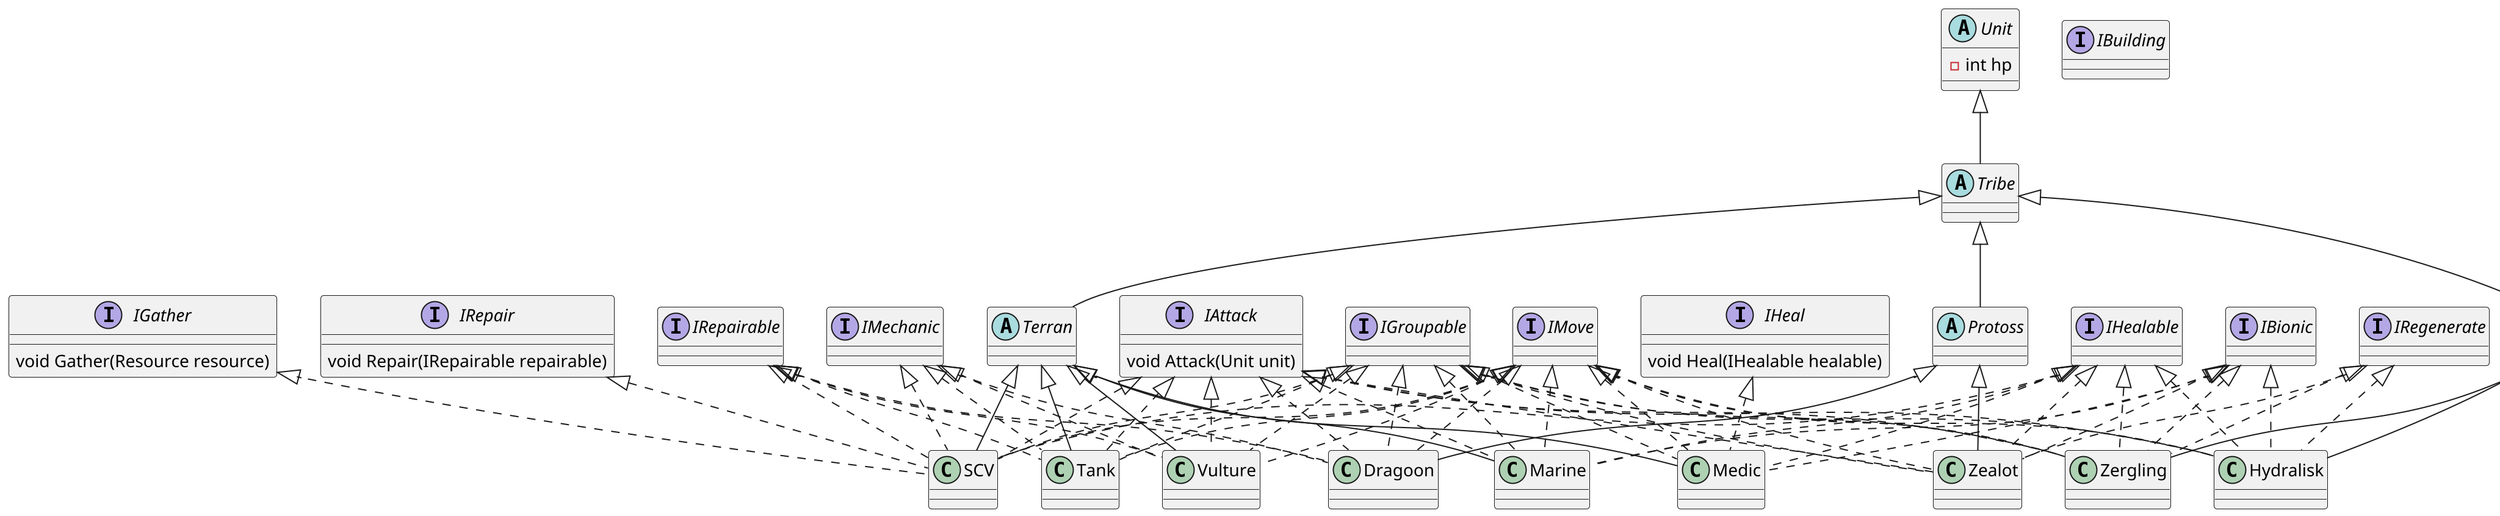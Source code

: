 @startuml
'https://plantuml.com/class-diagram

'abstract class AbstractList
'abstract AbstractCollection
'interface List
'interface Collection
'
'List <|-- AbstractList
'Collection <|-- AbstractCollection
'
'Collection <|- List
'AbstractCollection <|- AbstractList
'AbstractList <|-- ArrayList
'
'class ArrayList {
'Object[] elementData
'size()
'}
'
'enum TimeUnit {
'DAYS
'HOURS
'MINUTES
'}

scale 2

abstract class Unit {
    - int hp
}

abstract class Tribe extends Unit {
}

abstract class Terran extends Tribe {
}

abstract class Zerg extends Tribe {
}

abstract class Protoss extends Tribe {
}

class Marine extends Terran implements IMove, IAttack, IGroupable, IHealable, IBionic {
}
class Medic extends Terran implements IMove, IGroupable, IHeal, IHealable, IBionic {
}
class SCV extends Terran implements IMove, IAttack, IGather, IGroupable, IHealable, IRepair, IRepairable, IMechanic {
}
class Vulture extends Terran implements IMove, IAttack, IGroupable, IRepairable, IMechanic {
}
class Tank extends Terran implements IMove, IAttack, IGroupable, IRepairable, IMechanic {
}

class Zergling extends Zerg implements IMove, IAttack, IGroupable, IRegenerate, IHealable, IBionic {
}
class Hydralisk extends Zerg implements IMove, IAttack, IGroupable, IRegenerate, IHealable, IBionic {
}

class Zealot extends Protoss implements IMove, IAttack, IGroupable, IRegenerate, IHealable, IBionic {
}
class Dragoon extends Protoss implements IMove, IAttack, IGroupable, IRepairable, IMechanic {
}

interface IMove {}
interface IAttack {
void Attack(Unit unit)
}
interface IHeal {
void Heal(IHealable healable)
}
interface IHealable {}
interface IRegenerate {}
interface IRepair {
void Repair(IRepairable repairable)
}
interface IRepairable {}
interface IGather {
void Gather(Resource resource)
}
interface IGroupable {}
interface IBuilding {}
interface IBionic {}
interface IMechanic {}


@enduml